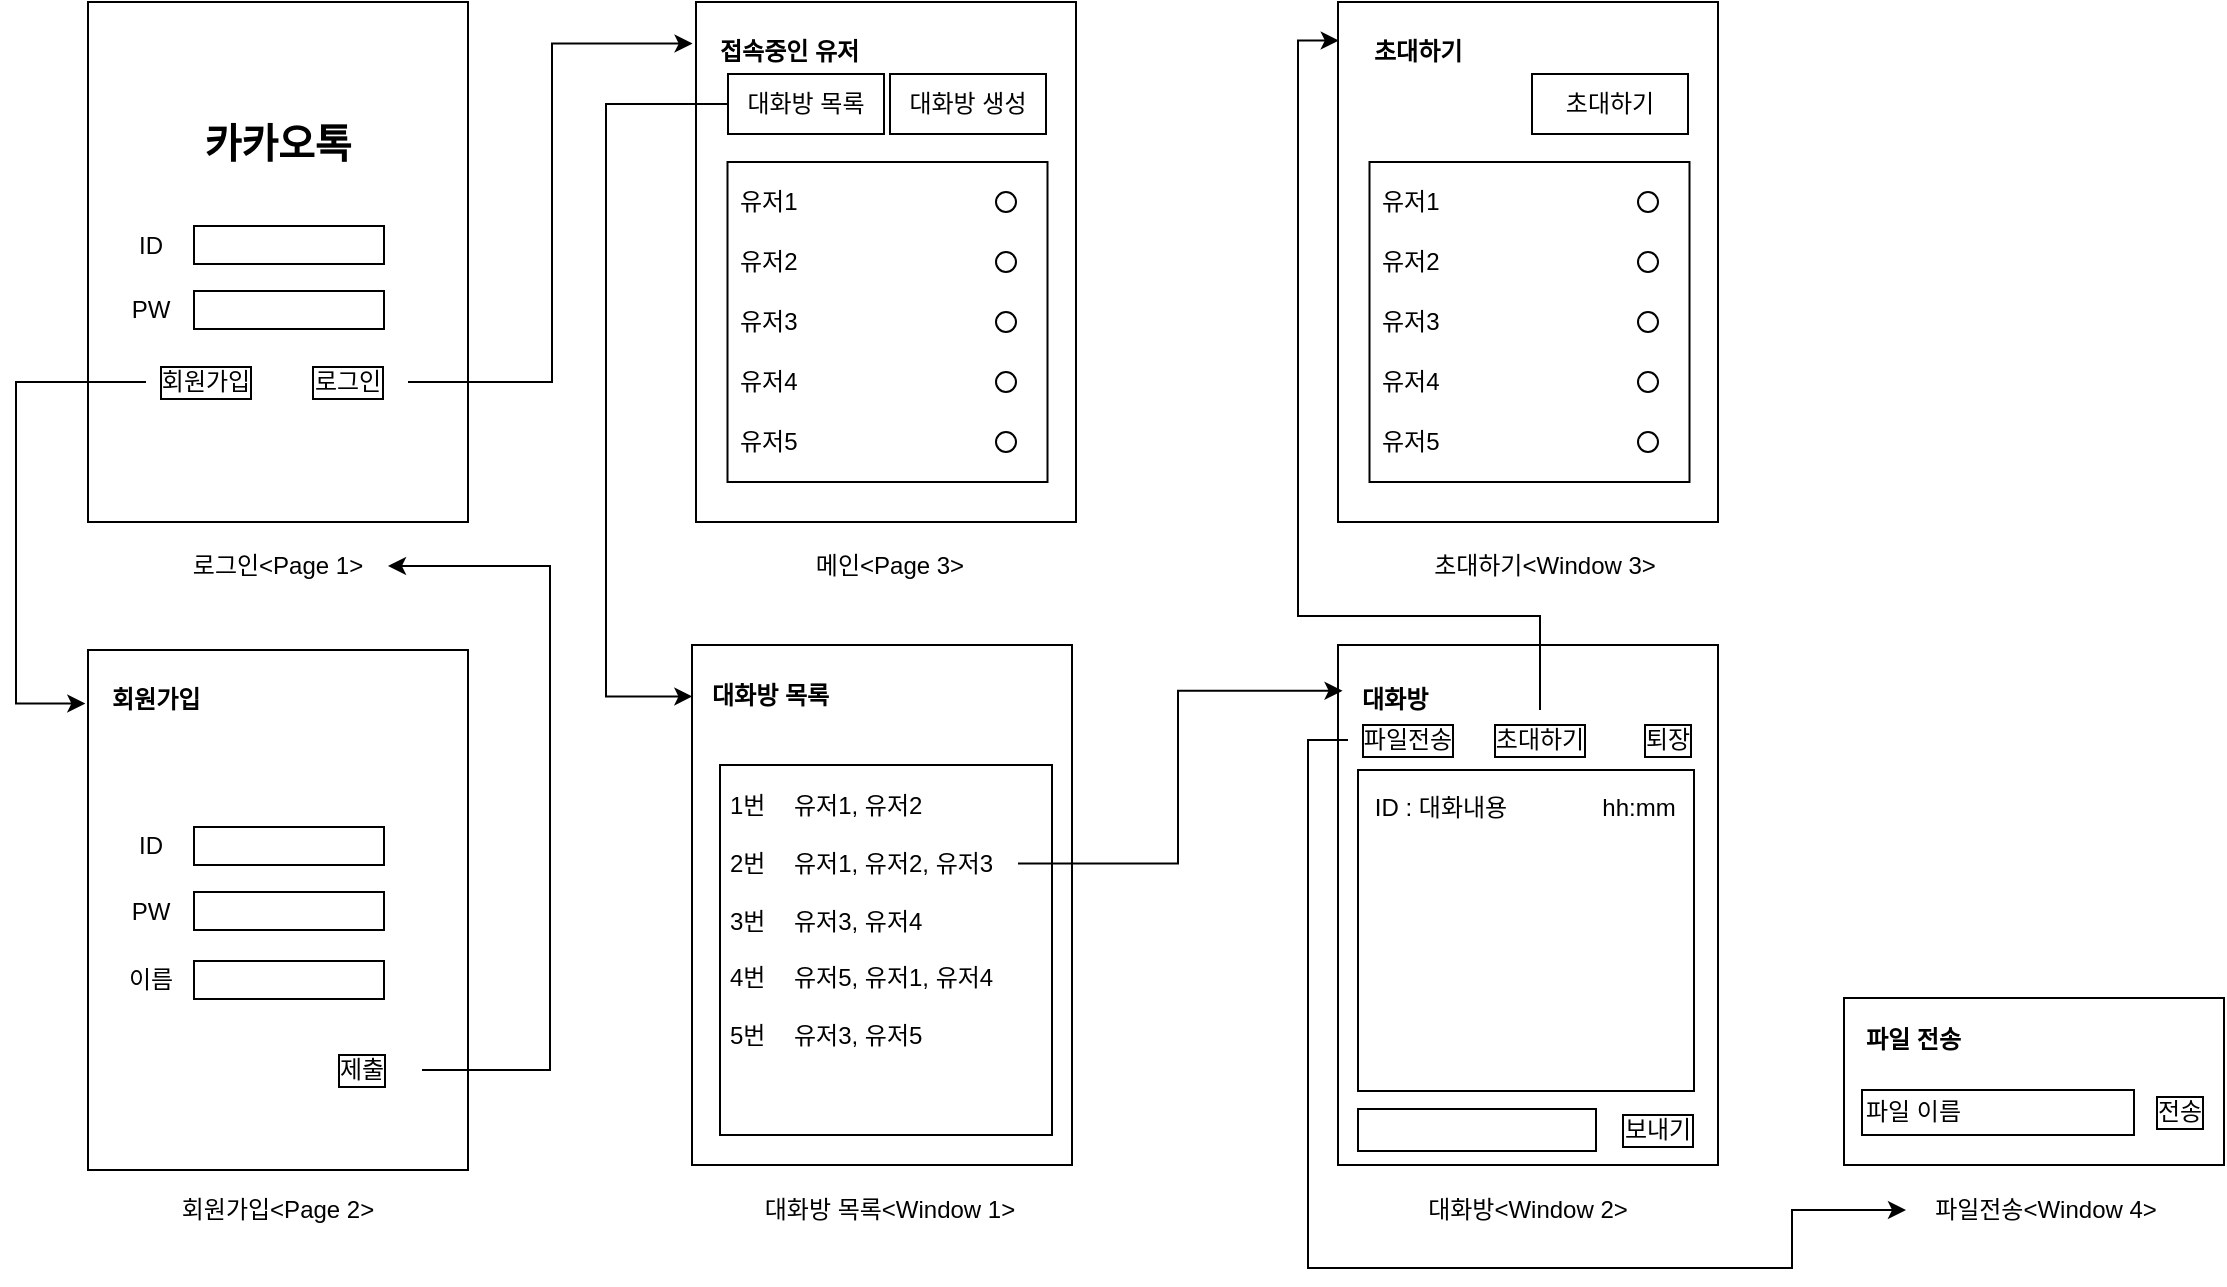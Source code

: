 <mxfile version="26.0.16">
  <diagram name="페이지-1" id="BiTAMbIstXAC1tg_ggwF">
    <mxGraphModel grid="0" page="1" gridSize="10" guides="1" tooltips="1" connect="1" arrows="1" fold="1" pageScale="1" pageWidth="1169" pageHeight="827" math="0" shadow="0">
      <root>
        <mxCell id="0" />
        <mxCell id="1" parent="0" />
        <mxCell id="uaHLDQwjz9tMv7Oc_FCY-2" value="" style="rounded=0;whiteSpace=wrap;html=1;" vertex="1" parent="1">
          <mxGeometry x="74" y="402" width="190" height="260" as="geometry" />
        </mxCell>
        <mxCell id="iWG-IkDMkCXDMDSlFYjQ-2" value="" style="rounded=0;whiteSpace=wrap;html=1;" vertex="1" parent="1">
          <mxGeometry x="378" y="78" width="190" height="260" as="geometry" />
        </mxCell>
        <mxCell id="iWG-IkDMkCXDMDSlFYjQ-17" value="" style="rounded=0;whiteSpace=wrap;html=1;fillColor=none;" vertex="1" parent="1">
          <mxGeometry x="393.75" y="158" width="160" height="160" as="geometry" />
        </mxCell>
        <mxCell id="iWG-IkDMkCXDMDSlFYjQ-3" value="접속중인 유저" style="text;html=1;align=left;verticalAlign=middle;whiteSpace=wrap;rounded=0;fontStyle=1" vertex="1" parent="1">
          <mxGeometry x="388" y="88" width="90" height="30" as="geometry" />
        </mxCell>
        <mxCell id="iWG-IkDMkCXDMDSlFYjQ-10" value="유저1" style="text;html=1;align=left;verticalAlign=middle;whiteSpace=wrap;rounded=0;" vertex="1" parent="1">
          <mxGeometry x="398" y="163" width="110" height="30" as="geometry" />
        </mxCell>
        <mxCell id="iWG-IkDMkCXDMDSlFYjQ-11" value="유저2" style="text;html=1;align=left;verticalAlign=middle;whiteSpace=wrap;rounded=0;" vertex="1" parent="1">
          <mxGeometry x="398" y="193" width="110" height="30" as="geometry" />
        </mxCell>
        <mxCell id="iWG-IkDMkCXDMDSlFYjQ-12" value="유저3" style="text;html=1;align=left;verticalAlign=middle;whiteSpace=wrap;rounded=0;" vertex="1" parent="1">
          <mxGeometry x="398" y="223" width="110" height="30" as="geometry" />
        </mxCell>
        <mxCell id="iWG-IkDMkCXDMDSlFYjQ-13" value="유저4" style="text;html=1;align=left;verticalAlign=middle;whiteSpace=wrap;rounded=0;" vertex="1" parent="1">
          <mxGeometry x="398" y="253" width="110" height="30" as="geometry" />
        </mxCell>
        <mxCell id="iWG-IkDMkCXDMDSlFYjQ-14" value="유저5" style="text;html=1;align=left;verticalAlign=middle;whiteSpace=wrap;rounded=0;" vertex="1" parent="1">
          <mxGeometry x="398" y="283" width="110" height="30" as="geometry" />
        </mxCell>
        <mxCell id="iWG-IkDMkCXDMDSlFYjQ-15" value="" style="rounded=0;whiteSpace=wrap;html=1;" vertex="1" parent="1">
          <mxGeometry x="376" y="399.5" width="190" height="260" as="geometry" />
        </mxCell>
        <mxCell id="iWG-IkDMkCXDMDSlFYjQ-19" value="" style="rounded=0;whiteSpace=wrap;html=1;" vertex="1" parent="1">
          <mxGeometry x="390" y="459.5" width="166" height="185" as="geometry" />
        </mxCell>
        <mxCell id="iWG-IkDMkCXDMDSlFYjQ-21" value="대화방 생성" style="text;html=1;align=center;verticalAlign=middle;whiteSpace=wrap;rounded=0;strokeColor=default;" vertex="1" parent="1">
          <mxGeometry x="475" y="114" width="78" height="30" as="geometry" />
        </mxCell>
        <mxCell id="iWG-IkDMkCXDMDSlFYjQ-31" value="" style="rounded=0;whiteSpace=wrap;html=1;" vertex="1" parent="1">
          <mxGeometry x="699" y="399.5" width="190" height="260" as="geometry" />
        </mxCell>
        <mxCell id="mBTf8jm-HYWe5NaCZZ8Y-1" value="" style="ellipse;whiteSpace=wrap;html=1;aspect=fixed;" vertex="1" parent="1">
          <mxGeometry x="528" y="173" width="10" height="10" as="geometry" />
        </mxCell>
        <mxCell id="mBTf8jm-HYWe5NaCZZ8Y-2" value="" style="ellipse;whiteSpace=wrap;html=1;aspect=fixed;" vertex="1" parent="1">
          <mxGeometry x="528" y="203" width="10" height="10" as="geometry" />
        </mxCell>
        <mxCell id="mBTf8jm-HYWe5NaCZZ8Y-5" value="" style="ellipse;whiteSpace=wrap;html=1;aspect=fixed;" vertex="1" parent="1">
          <mxGeometry x="528" y="233" width="10" height="10" as="geometry" />
        </mxCell>
        <mxCell id="mBTf8jm-HYWe5NaCZZ8Y-6" value="" style="ellipse;whiteSpace=wrap;html=1;aspect=fixed;" vertex="1" parent="1">
          <mxGeometry x="528" y="263" width="10" height="10" as="geometry" />
        </mxCell>
        <mxCell id="mBTf8jm-HYWe5NaCZZ8Y-7" value="" style="ellipse;whiteSpace=wrap;html=1;aspect=fixed;" vertex="1" parent="1">
          <mxGeometry x="528" y="293" width="10" height="10" as="geometry" />
        </mxCell>
        <mxCell id="mBTf8jm-HYWe5NaCZZ8Y-8" value="대화방 목록" style="text;html=1;align=center;verticalAlign=middle;whiteSpace=wrap;rounded=0;strokeColor=default;" vertex="1" parent="1">
          <mxGeometry x="394" y="114" width="78" height="30" as="geometry" />
        </mxCell>
        <mxCell id="mBTf8jm-HYWe5NaCZZ8Y-9" value="대화방" style="text;html=1;align=left;verticalAlign=middle;whiteSpace=wrap;rounded=0;fontStyle=1" vertex="1" parent="1">
          <mxGeometry x="709" y="411.5" width="90" height="30" as="geometry" />
        </mxCell>
        <mxCell id="mBTf8jm-HYWe5NaCZZ8Y-10" value="대화방 목록" style="text;html=1;align=left;verticalAlign=middle;whiteSpace=wrap;rounded=0;fontStyle=1" vertex="1" parent="1">
          <mxGeometry x="384" y="409.5" width="90" height="30" as="geometry" />
        </mxCell>
        <mxCell id="mBTf8jm-HYWe5NaCZZ8Y-11" value="1번&lt;div&gt;&lt;br&gt;&lt;/div&gt;&lt;div&gt;2번&lt;/div&gt;&lt;div&gt;&lt;br&gt;&lt;/div&gt;&lt;div&gt;3번&lt;/div&gt;&lt;div&gt;&lt;br&gt;&lt;/div&gt;&lt;div&gt;4번&lt;/div&gt;&lt;div&gt;&lt;br&gt;&lt;/div&gt;&lt;div&gt;5번&lt;/div&gt;" style="text;html=1;align=left;verticalAlign=top;whiteSpace=wrap;rounded=0;" vertex="1" parent="1">
          <mxGeometry x="393" y="465.5" width="60" height="173" as="geometry" />
        </mxCell>
        <mxCell id="mBTf8jm-HYWe5NaCZZ8Y-12" value="유저1, 유저2&lt;div&gt;&lt;br&gt;&lt;/div&gt;&lt;div&gt;유저1, 유저2, 유저3&lt;/div&gt;&lt;div&gt;&lt;br&gt;&lt;/div&gt;&lt;div&gt;유저3, 유저4&lt;/div&gt;&lt;div&gt;&lt;br&gt;&lt;/div&gt;&lt;div&gt;유저5, 유저1, 유저4&lt;/div&gt;&lt;div&gt;&lt;br&gt;&lt;/div&gt;&lt;div&gt;유저3, 유저5&lt;/div&gt;" style="text;html=1;align=left;verticalAlign=top;whiteSpace=wrap;rounded=0;" vertex="1" parent="1">
          <mxGeometry x="425" y="465.5" width="114" height="173" as="geometry" />
        </mxCell>
        <mxCell id="mBTf8jm-HYWe5NaCZZ8Y-13" value="" style="rounded=0;whiteSpace=wrap;html=1;labelPosition=center;verticalLabelPosition=middle;align=left;verticalAlign=top;" vertex="1" parent="1">
          <mxGeometry x="709" y="462" width="168" height="160.5" as="geometry" />
        </mxCell>
        <mxCell id="mBTf8jm-HYWe5NaCZZ8Y-15" value="" style="rounded=0;whiteSpace=wrap;html=1;" vertex="1" parent="1">
          <mxGeometry x="709" y="631.5" width="119" height="21" as="geometry" />
        </mxCell>
        <mxCell id="mBTf8jm-HYWe5NaCZZ8Y-16" value="보내기" style="text;html=1;align=center;verticalAlign=middle;whiteSpace=wrap;rounded=0;labelBorderColor=default;" vertex="1" parent="1">
          <mxGeometry x="836" y="627" width="46" height="30" as="geometry" />
        </mxCell>
        <mxCell id="uaHLDQwjz9tMv7Oc_FCY-62" style="edgeStyle=orthogonalEdgeStyle;rounded=0;orthogonalLoop=1;jettySize=auto;html=1;exitX=0;exitY=0.5;exitDx=0;exitDy=0;entryX=0;entryY=0.5;entryDx=0;entryDy=0;" edge="1" parent="1" source="mBTf8jm-HYWe5NaCZZ8Y-17" target="uaHLDQwjz9tMv7Oc_FCY-63">
          <mxGeometry relative="1" as="geometry">
            <mxPoint x="926" y="708" as="targetPoint" />
            <Array as="points">
              <mxPoint x="684" y="447" />
              <mxPoint x="684" y="711" />
              <mxPoint x="926" y="711" />
              <mxPoint x="926" y="682" />
            </Array>
          </mxGeometry>
        </mxCell>
        <mxCell id="mBTf8jm-HYWe5NaCZZ8Y-17" value="파일전송" style="text;html=1;align=center;verticalAlign=middle;whiteSpace=wrap;rounded=0;labelBorderColor=default;" vertex="1" parent="1">
          <mxGeometry x="704" y="432" width="60" height="30" as="geometry" />
        </mxCell>
        <mxCell id="mBTf8jm-HYWe5NaCZZ8Y-18" value="퇴장" style="text;html=1;align=center;verticalAlign=middle;whiteSpace=wrap;rounded=0;labelBorderColor=default;" vertex="1" parent="1">
          <mxGeometry x="834" y="432" width="60" height="30" as="geometry" />
        </mxCell>
        <mxCell id="uaHLDQwjz9tMv7Oc_FCY-3" value="회원가입" style="text;html=1;align=left;verticalAlign=middle;whiteSpace=wrap;rounded=0;fontStyle=1" vertex="1" parent="1">
          <mxGeometry x="84" y="412" width="90" height="30" as="geometry" />
        </mxCell>
        <mxCell id="uaHLDQwjz9tMv7Oc_FCY-4" value="" style="rounded=0;whiteSpace=wrap;html=1;" vertex="1" parent="1">
          <mxGeometry x="74" y="78" width="190" height="260" as="geometry" />
        </mxCell>
        <mxCell id="uaHLDQwjz9tMv7Oc_FCY-5" value="&lt;font style=&quot;font-size: 20px;&quot;&gt;카카오톡&lt;/font&gt;" style="text;html=1;align=center;verticalAlign=middle;whiteSpace=wrap;rounded=0;fontStyle=1" vertex="1" parent="1">
          <mxGeometry x="124" y="133" width="90" height="30" as="geometry" />
        </mxCell>
        <mxCell id="uaHLDQwjz9tMv7Oc_FCY-6" value="" style="rounded=0;whiteSpace=wrap;html=1;" vertex="1" parent="1">
          <mxGeometry x="127" y="190" width="95" height="19" as="geometry" />
        </mxCell>
        <mxCell id="uaHLDQwjz9tMv7Oc_FCY-7" value="ID" style="text;html=1;align=center;verticalAlign=middle;whiteSpace=wrap;rounded=0;" vertex="1" parent="1">
          <mxGeometry x="91" y="184.5" width="29" height="30" as="geometry" />
        </mxCell>
        <mxCell id="uaHLDQwjz9tMv7Oc_FCY-8" value="" style="rounded=0;whiteSpace=wrap;html=1;" vertex="1" parent="1">
          <mxGeometry x="127" y="222.5" width="95" height="19" as="geometry" />
        </mxCell>
        <mxCell id="uaHLDQwjz9tMv7Oc_FCY-9" value="PW" style="text;html=1;align=center;verticalAlign=middle;whiteSpace=wrap;rounded=0;" vertex="1" parent="1">
          <mxGeometry x="91" y="217" width="29" height="30" as="geometry" />
        </mxCell>
        <mxCell id="uaHLDQwjz9tMv7Oc_FCY-31" style="edgeStyle=orthogonalEdgeStyle;rounded=0;orthogonalLoop=1;jettySize=auto;html=1;exitX=0;exitY=0.5;exitDx=0;exitDy=0;entryX=-0.007;entryY=0.103;entryDx=0;entryDy=0;entryPerimeter=0;" edge="1" parent="1" source="uaHLDQwjz9tMv7Oc_FCY-10" target="uaHLDQwjz9tMv7Oc_FCY-2">
          <mxGeometry relative="1" as="geometry">
            <mxPoint x="19.762" y="431.476" as="targetPoint" />
            <Array as="points">
              <mxPoint x="38" y="268" />
              <mxPoint x="38" y="429" />
            </Array>
          </mxGeometry>
        </mxCell>
        <mxCell id="uaHLDQwjz9tMv7Oc_FCY-10" value="회원가입" style="text;html=1;align=center;verticalAlign=middle;whiteSpace=wrap;rounded=0;labelBorderColor=default;" vertex="1" parent="1">
          <mxGeometry x="103" y="253" width="60" height="30" as="geometry" />
        </mxCell>
        <mxCell id="uaHLDQwjz9tMv7Oc_FCY-11" value="로그인" style="text;html=1;align=center;verticalAlign=middle;whiteSpace=wrap;rounded=0;labelBorderColor=default;" vertex="1" parent="1">
          <mxGeometry x="174" y="253" width="60" height="30" as="geometry" />
        </mxCell>
        <mxCell id="uaHLDQwjz9tMv7Oc_FCY-14" value="" style="rounded=0;whiteSpace=wrap;html=1;" vertex="1" parent="1">
          <mxGeometry x="127" y="523" width="95" height="19" as="geometry" />
        </mxCell>
        <mxCell id="uaHLDQwjz9tMv7Oc_FCY-15" value="" style="rounded=0;whiteSpace=wrap;html=1;" vertex="1" parent="1">
          <mxGeometry x="127" y="490.5" width="95" height="19" as="geometry" />
        </mxCell>
        <mxCell id="uaHLDQwjz9tMv7Oc_FCY-16" value="ID" style="text;html=1;align=center;verticalAlign=middle;whiteSpace=wrap;rounded=0;" vertex="1" parent="1">
          <mxGeometry x="91" y="485" width="29" height="30" as="geometry" />
        </mxCell>
        <mxCell id="uaHLDQwjz9tMv7Oc_FCY-17" value="PW" style="text;html=1;align=center;verticalAlign=middle;whiteSpace=wrap;rounded=0;" vertex="1" parent="1">
          <mxGeometry x="91" y="517.5" width="29" height="30" as="geometry" />
        </mxCell>
        <mxCell id="uaHLDQwjz9tMv7Oc_FCY-18" value="" style="rounded=0;whiteSpace=wrap;html=1;" vertex="1" parent="1">
          <mxGeometry x="127" y="557.5" width="95" height="19" as="geometry" />
        </mxCell>
        <mxCell id="uaHLDQwjz9tMv7Oc_FCY-19" value="이름" style="text;html=1;align=center;verticalAlign=middle;whiteSpace=wrap;rounded=0;" vertex="1" parent="1">
          <mxGeometry x="91" y="552" width="29" height="30" as="geometry" />
        </mxCell>
        <mxCell id="uaHLDQwjz9tMv7Oc_FCY-20" value="로그인&amp;lt;Page 1&amp;gt;" style="text;html=1;align=center;verticalAlign=middle;whiteSpace=wrap;rounded=0;" vertex="1" parent="1">
          <mxGeometry x="114" y="345" width="110" height="30" as="geometry" />
        </mxCell>
        <mxCell id="uaHLDQwjz9tMv7Oc_FCY-24" value="회원가입&amp;lt;Page 2&amp;gt;" style="text;html=1;align=center;verticalAlign=middle;whiteSpace=wrap;rounded=0;" vertex="1" parent="1">
          <mxGeometry x="114" y="667" width="110" height="30" as="geometry" />
        </mxCell>
        <mxCell id="uaHLDQwjz9tMv7Oc_FCY-25" value="메인&amp;lt;Page 3&amp;gt;" style="text;html=1;align=center;verticalAlign=middle;whiteSpace=wrap;rounded=0;" vertex="1" parent="1">
          <mxGeometry x="420" y="345" width="110" height="30" as="geometry" />
        </mxCell>
        <mxCell id="uaHLDQwjz9tMv7Oc_FCY-29" style="edgeStyle=orthogonalEdgeStyle;rounded=0;orthogonalLoop=1;jettySize=auto;html=1;exitX=1;exitY=0.5;exitDx=0;exitDy=0;entryX=-0.009;entryY=0.08;entryDx=0;entryDy=0;entryPerimeter=0;" edge="1" parent="1" source="uaHLDQwjz9tMv7Oc_FCY-11" target="iWG-IkDMkCXDMDSlFYjQ-2">
          <mxGeometry relative="1" as="geometry" />
        </mxCell>
        <mxCell id="uaHLDQwjz9tMv7Oc_FCY-32" style="edgeStyle=orthogonalEdgeStyle;rounded=0;orthogonalLoop=1;jettySize=auto;html=1;exitX=1;exitY=0.25;exitDx=0;exitDy=0;entryX=0.012;entryY=0.088;entryDx=0;entryDy=0;entryPerimeter=0;" edge="1" parent="1" source="mBTf8jm-HYWe5NaCZZ8Y-12" target="iWG-IkDMkCXDMDSlFYjQ-31">
          <mxGeometry relative="1" as="geometry" />
        </mxCell>
        <mxCell id="uaHLDQwjz9tMv7Oc_FCY-33" value="대화방 목록&amp;lt;Window 1&amp;gt;" style="text;html=1;align=center;verticalAlign=middle;whiteSpace=wrap;rounded=0;" vertex="1" parent="1">
          <mxGeometry x="405" y="667" width="140" height="30" as="geometry" />
        </mxCell>
        <mxCell id="uaHLDQwjz9tMv7Oc_FCY-34" value="대화방&amp;lt;Window 2&amp;gt;" style="text;html=1;align=center;verticalAlign=middle;whiteSpace=wrap;rounded=0;" vertex="1" parent="1">
          <mxGeometry x="724" y="667" width="140" height="30" as="geometry" />
        </mxCell>
        <mxCell id="uaHLDQwjz9tMv7Oc_FCY-55" style="edgeStyle=orthogonalEdgeStyle;rounded=0;orthogonalLoop=1;jettySize=auto;html=1;exitX=1;exitY=0.5;exitDx=0;exitDy=0;entryX=1;entryY=0.5;entryDx=0;entryDy=0;" edge="1" parent="1" source="uaHLDQwjz9tMv7Oc_FCY-35" target="uaHLDQwjz9tMv7Oc_FCY-20">
          <mxGeometry relative="1" as="geometry">
            <Array as="points">
              <mxPoint x="305" y="612" />
              <mxPoint x="305" y="360" />
            </Array>
          </mxGeometry>
        </mxCell>
        <mxCell id="uaHLDQwjz9tMv7Oc_FCY-35" value="제출" style="text;html=1;align=center;verticalAlign=middle;whiteSpace=wrap;rounded=0;labelBorderColor=default;" vertex="1" parent="1">
          <mxGeometry x="181" y="597" width="60" height="30" as="geometry" />
        </mxCell>
        <mxCell id="uaHLDQwjz9tMv7Oc_FCY-36" value="초대하기" style="text;html=1;align=center;verticalAlign=middle;whiteSpace=wrap;rounded=0;labelBorderColor=default;" vertex="1" parent="1">
          <mxGeometry x="770" y="432" width="60" height="30" as="geometry" />
        </mxCell>
        <mxCell id="uaHLDQwjz9tMv7Oc_FCY-37" value="" style="rounded=0;whiteSpace=wrap;html=1;" vertex="1" parent="1">
          <mxGeometry x="699" y="78" width="190" height="260" as="geometry" />
        </mxCell>
        <mxCell id="uaHLDQwjz9tMv7Oc_FCY-38" value="" style="rounded=0;whiteSpace=wrap;html=1;fillColor=none;" vertex="1" parent="1">
          <mxGeometry x="714.75" y="158" width="160" height="160" as="geometry" />
        </mxCell>
        <mxCell id="uaHLDQwjz9tMv7Oc_FCY-39" value="유저1" style="text;html=1;align=left;verticalAlign=middle;whiteSpace=wrap;rounded=0;" vertex="1" parent="1">
          <mxGeometry x="719" y="163" width="110" height="30" as="geometry" />
        </mxCell>
        <mxCell id="uaHLDQwjz9tMv7Oc_FCY-40" value="" style="ellipse;whiteSpace=wrap;html=1;aspect=fixed;" vertex="1" parent="1">
          <mxGeometry x="849" y="173" width="10" height="10" as="geometry" />
        </mxCell>
        <mxCell id="uaHLDQwjz9tMv7Oc_FCY-41" value="" style="ellipse;whiteSpace=wrap;html=1;aspect=fixed;" vertex="1" parent="1">
          <mxGeometry x="849" y="203" width="10" height="10" as="geometry" />
        </mxCell>
        <mxCell id="uaHLDQwjz9tMv7Oc_FCY-42" value="유저2" style="text;html=1;align=left;verticalAlign=middle;whiteSpace=wrap;rounded=0;" vertex="1" parent="1">
          <mxGeometry x="719" y="193" width="110" height="30" as="geometry" />
        </mxCell>
        <mxCell id="uaHLDQwjz9tMv7Oc_FCY-43" value="유저3" style="text;html=1;align=left;verticalAlign=middle;whiteSpace=wrap;rounded=0;" vertex="1" parent="1">
          <mxGeometry x="719" y="223" width="110" height="30" as="geometry" />
        </mxCell>
        <mxCell id="uaHLDQwjz9tMv7Oc_FCY-44" value="" style="ellipse;whiteSpace=wrap;html=1;aspect=fixed;" vertex="1" parent="1">
          <mxGeometry x="849" y="233" width="10" height="10" as="geometry" />
        </mxCell>
        <mxCell id="uaHLDQwjz9tMv7Oc_FCY-45" value="유저4" style="text;html=1;align=left;verticalAlign=middle;whiteSpace=wrap;rounded=0;" vertex="1" parent="1">
          <mxGeometry x="719" y="253" width="110" height="30" as="geometry" />
        </mxCell>
        <mxCell id="uaHLDQwjz9tMv7Oc_FCY-46" value="" style="ellipse;whiteSpace=wrap;html=1;aspect=fixed;" vertex="1" parent="1">
          <mxGeometry x="849" y="263" width="10" height="10" as="geometry" />
        </mxCell>
        <mxCell id="uaHLDQwjz9tMv7Oc_FCY-47" value="유저5" style="text;html=1;align=left;verticalAlign=middle;whiteSpace=wrap;rounded=0;" vertex="1" parent="1">
          <mxGeometry x="719" y="283" width="110" height="30" as="geometry" />
        </mxCell>
        <mxCell id="uaHLDQwjz9tMv7Oc_FCY-48" value="" style="ellipse;whiteSpace=wrap;html=1;aspect=fixed;" vertex="1" parent="1">
          <mxGeometry x="849" y="293" width="10" height="10" as="geometry" />
        </mxCell>
        <mxCell id="uaHLDQwjz9tMv7Oc_FCY-49" value="초대하기&amp;lt;Window 3&amp;gt;" style="text;html=1;align=center;verticalAlign=middle;whiteSpace=wrap;rounded=0;" vertex="1" parent="1">
          <mxGeometry x="743" y="345" width="119" height="30" as="geometry" />
        </mxCell>
        <mxCell id="uaHLDQwjz9tMv7Oc_FCY-50" value="초대하기" style="text;html=1;align=left;verticalAlign=middle;whiteSpace=wrap;rounded=0;fontStyle=1" vertex="1" parent="1">
          <mxGeometry x="714.75" y="88" width="90" height="30" as="geometry" />
        </mxCell>
        <mxCell id="uaHLDQwjz9tMv7Oc_FCY-51" value="초대하기" style="text;html=1;align=center;verticalAlign=middle;whiteSpace=wrap;rounded=0;strokeColor=default;" vertex="1" parent="1">
          <mxGeometry x="796" y="114" width="78" height="30" as="geometry" />
        </mxCell>
        <mxCell id="uaHLDQwjz9tMv7Oc_FCY-52" style="edgeStyle=orthogonalEdgeStyle;rounded=0;orthogonalLoop=1;jettySize=auto;html=1;exitX=0.5;exitY=0;exitDx=0;exitDy=0;entryX=0.002;entryY=0.074;entryDx=0;entryDy=0;entryPerimeter=0;" edge="1" parent="1" source="uaHLDQwjz9tMv7Oc_FCY-36" target="uaHLDQwjz9tMv7Oc_FCY-37">
          <mxGeometry relative="1" as="geometry" />
        </mxCell>
        <mxCell id="uaHLDQwjz9tMv7Oc_FCY-53" value="ID : 대화내용" style="text;html=1;align=center;verticalAlign=middle;whiteSpace=wrap;rounded=0;" vertex="1" parent="1">
          <mxGeometry x="709" y="465.5" width="83" height="30" as="geometry" />
        </mxCell>
        <mxCell id="uaHLDQwjz9tMv7Oc_FCY-54" value="hh:mm" style="text;html=1;align=center;verticalAlign=middle;whiteSpace=wrap;rounded=0;" vertex="1" parent="1">
          <mxGeometry x="823" y="465.5" width="53" height="30" as="geometry" />
        </mxCell>
        <mxCell id="uaHLDQwjz9tMv7Oc_FCY-58" style="edgeStyle=orthogonalEdgeStyle;rounded=0;orthogonalLoop=1;jettySize=auto;html=1;exitX=0;exitY=0.5;exitDx=0;exitDy=0;entryX=0.001;entryY=0.099;entryDx=0;entryDy=0;entryPerimeter=0;" edge="1" parent="1" source="mBTf8jm-HYWe5NaCZZ8Y-8" target="iWG-IkDMkCXDMDSlFYjQ-15">
          <mxGeometry relative="1" as="geometry">
            <Array as="points">
              <mxPoint x="333" y="129" />
              <mxPoint x="333" y="425" />
            </Array>
          </mxGeometry>
        </mxCell>
        <mxCell id="uaHLDQwjz9tMv7Oc_FCY-60" value="" style="rounded=0;whiteSpace=wrap;html=1;" vertex="1" parent="1">
          <mxGeometry x="952" y="576" width="190" height="83.5" as="geometry" />
        </mxCell>
        <mxCell id="uaHLDQwjz9tMv7Oc_FCY-63" value="파일전송&amp;lt;Window 4&amp;gt;" style="text;html=1;align=center;verticalAlign=middle;whiteSpace=wrap;rounded=0;" vertex="1" parent="1">
          <mxGeometry x="983" y="667" width="140" height="30" as="geometry" />
        </mxCell>
        <mxCell id="uaHLDQwjz9tMv7Oc_FCY-64" value="파일 이름" style="rounded=0;whiteSpace=wrap;html=1;align=left;" vertex="1" parent="1">
          <mxGeometry x="961" y="622" width="136" height="22.5" as="geometry" />
        </mxCell>
        <mxCell id="uaHLDQwjz9tMv7Oc_FCY-65" value="파일 전송" style="text;html=1;align=left;verticalAlign=middle;whiteSpace=wrap;rounded=0;fontStyle=1" vertex="1" parent="1">
          <mxGeometry x="961" y="582" width="90" height="30" as="geometry" />
        </mxCell>
        <mxCell id="uaHLDQwjz9tMv7Oc_FCY-67" value="전송" style="text;html=1;align=center;verticalAlign=middle;whiteSpace=wrap;rounded=0;labelBorderColor=default;" vertex="1" parent="1">
          <mxGeometry x="1106" y="618" width="28" height="30" as="geometry" />
        </mxCell>
      </root>
    </mxGraphModel>
  </diagram>
</mxfile>
